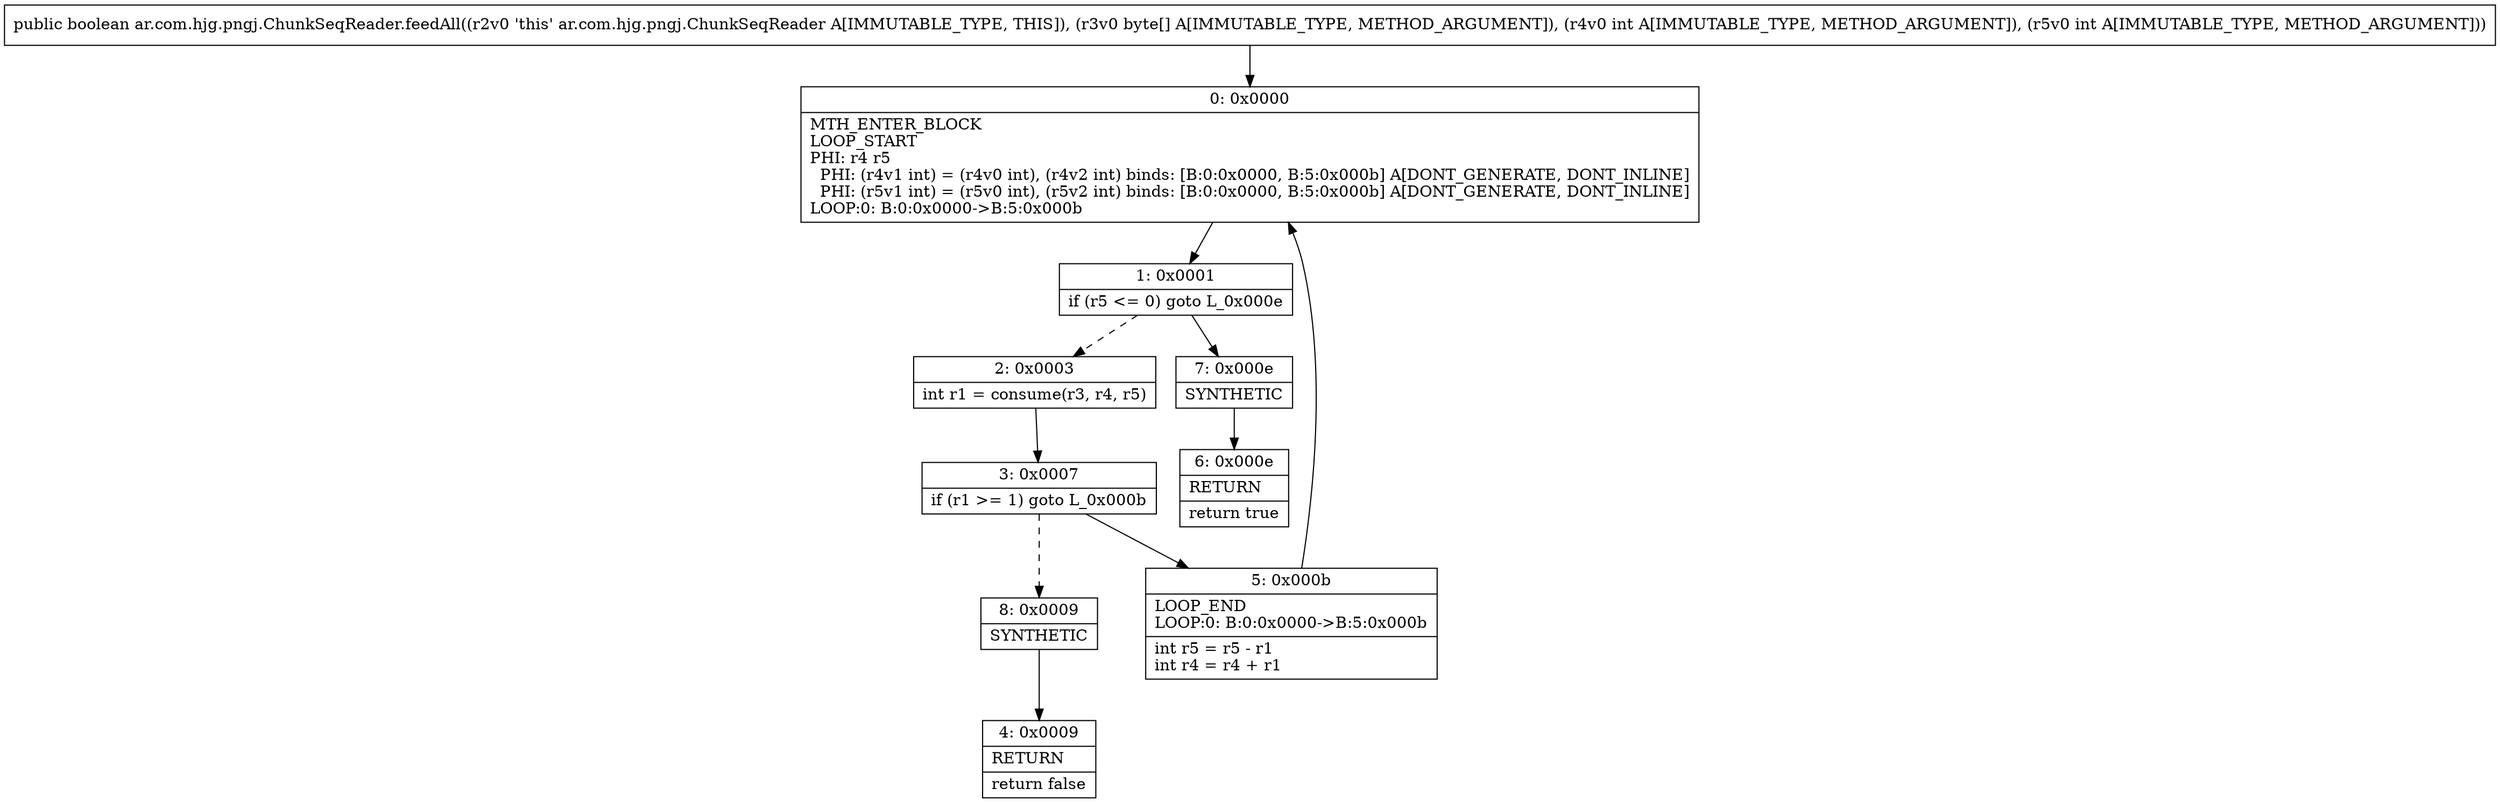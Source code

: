 digraph "CFG forar.com.hjg.pngj.ChunkSeqReader.feedAll([BII)Z" {
Node_0 [shape=record,label="{0\:\ 0x0000|MTH_ENTER_BLOCK\lLOOP_START\lPHI: r4 r5 \l  PHI: (r4v1 int) = (r4v0 int), (r4v2 int) binds: [B:0:0x0000, B:5:0x000b] A[DONT_GENERATE, DONT_INLINE]\l  PHI: (r5v1 int) = (r5v0 int), (r5v2 int) binds: [B:0:0x0000, B:5:0x000b] A[DONT_GENERATE, DONT_INLINE]\lLOOP:0: B:0:0x0000\-\>B:5:0x000b\l}"];
Node_1 [shape=record,label="{1\:\ 0x0001|if (r5 \<= 0) goto L_0x000e\l}"];
Node_2 [shape=record,label="{2\:\ 0x0003|int r1 = consume(r3, r4, r5)\l}"];
Node_3 [shape=record,label="{3\:\ 0x0007|if (r1 \>= 1) goto L_0x000b\l}"];
Node_4 [shape=record,label="{4\:\ 0x0009|RETURN\l|return false\l}"];
Node_5 [shape=record,label="{5\:\ 0x000b|LOOP_END\lLOOP:0: B:0:0x0000\-\>B:5:0x000b\l|int r5 = r5 \- r1\lint r4 = r4 + r1\l}"];
Node_6 [shape=record,label="{6\:\ 0x000e|RETURN\l|return true\l}"];
Node_7 [shape=record,label="{7\:\ 0x000e|SYNTHETIC\l}"];
Node_8 [shape=record,label="{8\:\ 0x0009|SYNTHETIC\l}"];
MethodNode[shape=record,label="{public boolean ar.com.hjg.pngj.ChunkSeqReader.feedAll((r2v0 'this' ar.com.hjg.pngj.ChunkSeqReader A[IMMUTABLE_TYPE, THIS]), (r3v0 byte[] A[IMMUTABLE_TYPE, METHOD_ARGUMENT]), (r4v0 int A[IMMUTABLE_TYPE, METHOD_ARGUMENT]), (r5v0 int A[IMMUTABLE_TYPE, METHOD_ARGUMENT])) }"];
MethodNode -> Node_0;
Node_0 -> Node_1;
Node_1 -> Node_2[style=dashed];
Node_1 -> Node_7;
Node_2 -> Node_3;
Node_3 -> Node_5;
Node_3 -> Node_8[style=dashed];
Node_5 -> Node_0;
Node_7 -> Node_6;
Node_8 -> Node_4;
}

